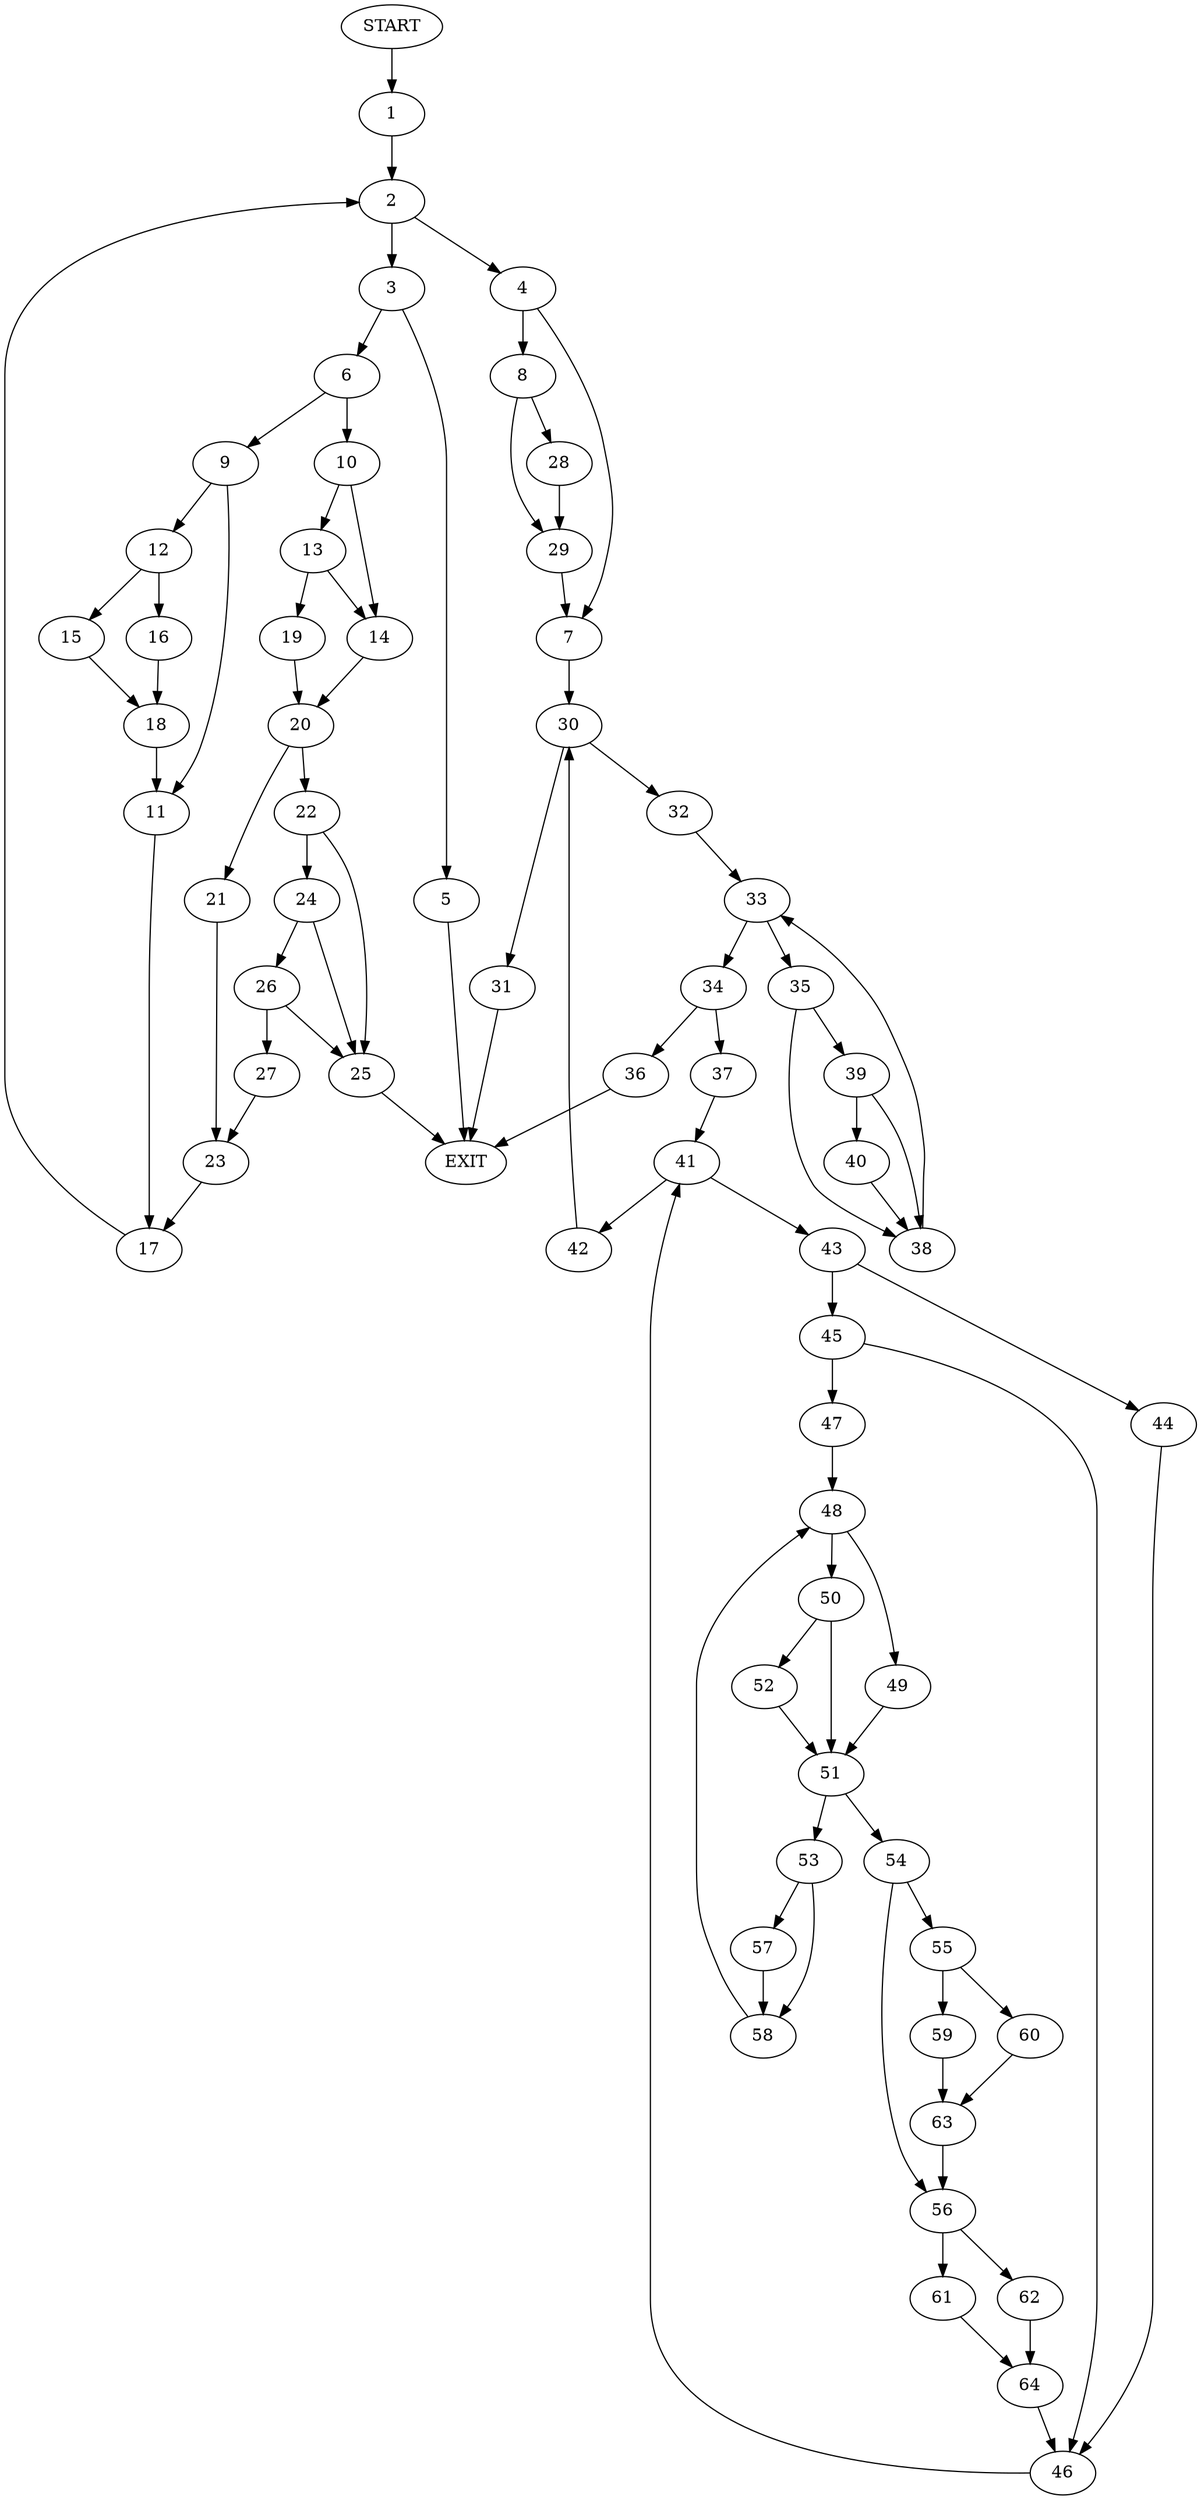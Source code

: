 digraph {
0 [label="START"]
65 [label="EXIT"]
0 -> 1
1 -> 2
2 -> 3
2 -> 4
3 -> 5
3 -> 6
4 -> 7
4 -> 8
5 -> 65
6 -> 9
6 -> 10
9 -> 11
9 -> 12
10 -> 13
10 -> 14
12 -> 15
12 -> 16
11 -> 17
15 -> 18
16 -> 18
18 -> 11
17 -> 2
13 -> 14
13 -> 19
14 -> 20
19 -> 20
20 -> 21
20 -> 22
21 -> 23
22 -> 24
22 -> 25
23 -> 17
24 -> 26
24 -> 25
25 -> 65
26 -> 27
26 -> 25
27 -> 23
8 -> 28
8 -> 29
7 -> 30
28 -> 29
29 -> 7
30 -> 31
30 -> 32
32 -> 33
31 -> 65
33 -> 34
33 -> 35
34 -> 36
34 -> 37
35 -> 38
35 -> 39
39 -> 40
39 -> 38
38 -> 33
40 -> 38
36 -> 65
37 -> 41
41 -> 42
41 -> 43
43 -> 44
43 -> 45
42 -> 30
44 -> 46
45 -> 46
45 -> 47
46 -> 41
47 -> 48
48 -> 49
48 -> 50
49 -> 51
50 -> 52
50 -> 51
51 -> 53
51 -> 54
52 -> 51
54 -> 55
54 -> 56
53 -> 57
53 -> 58
55 -> 59
55 -> 60
56 -> 61
56 -> 62
58 -> 48
57 -> 58
59 -> 63
60 -> 63
63 -> 56
61 -> 64
62 -> 64
64 -> 46
}
